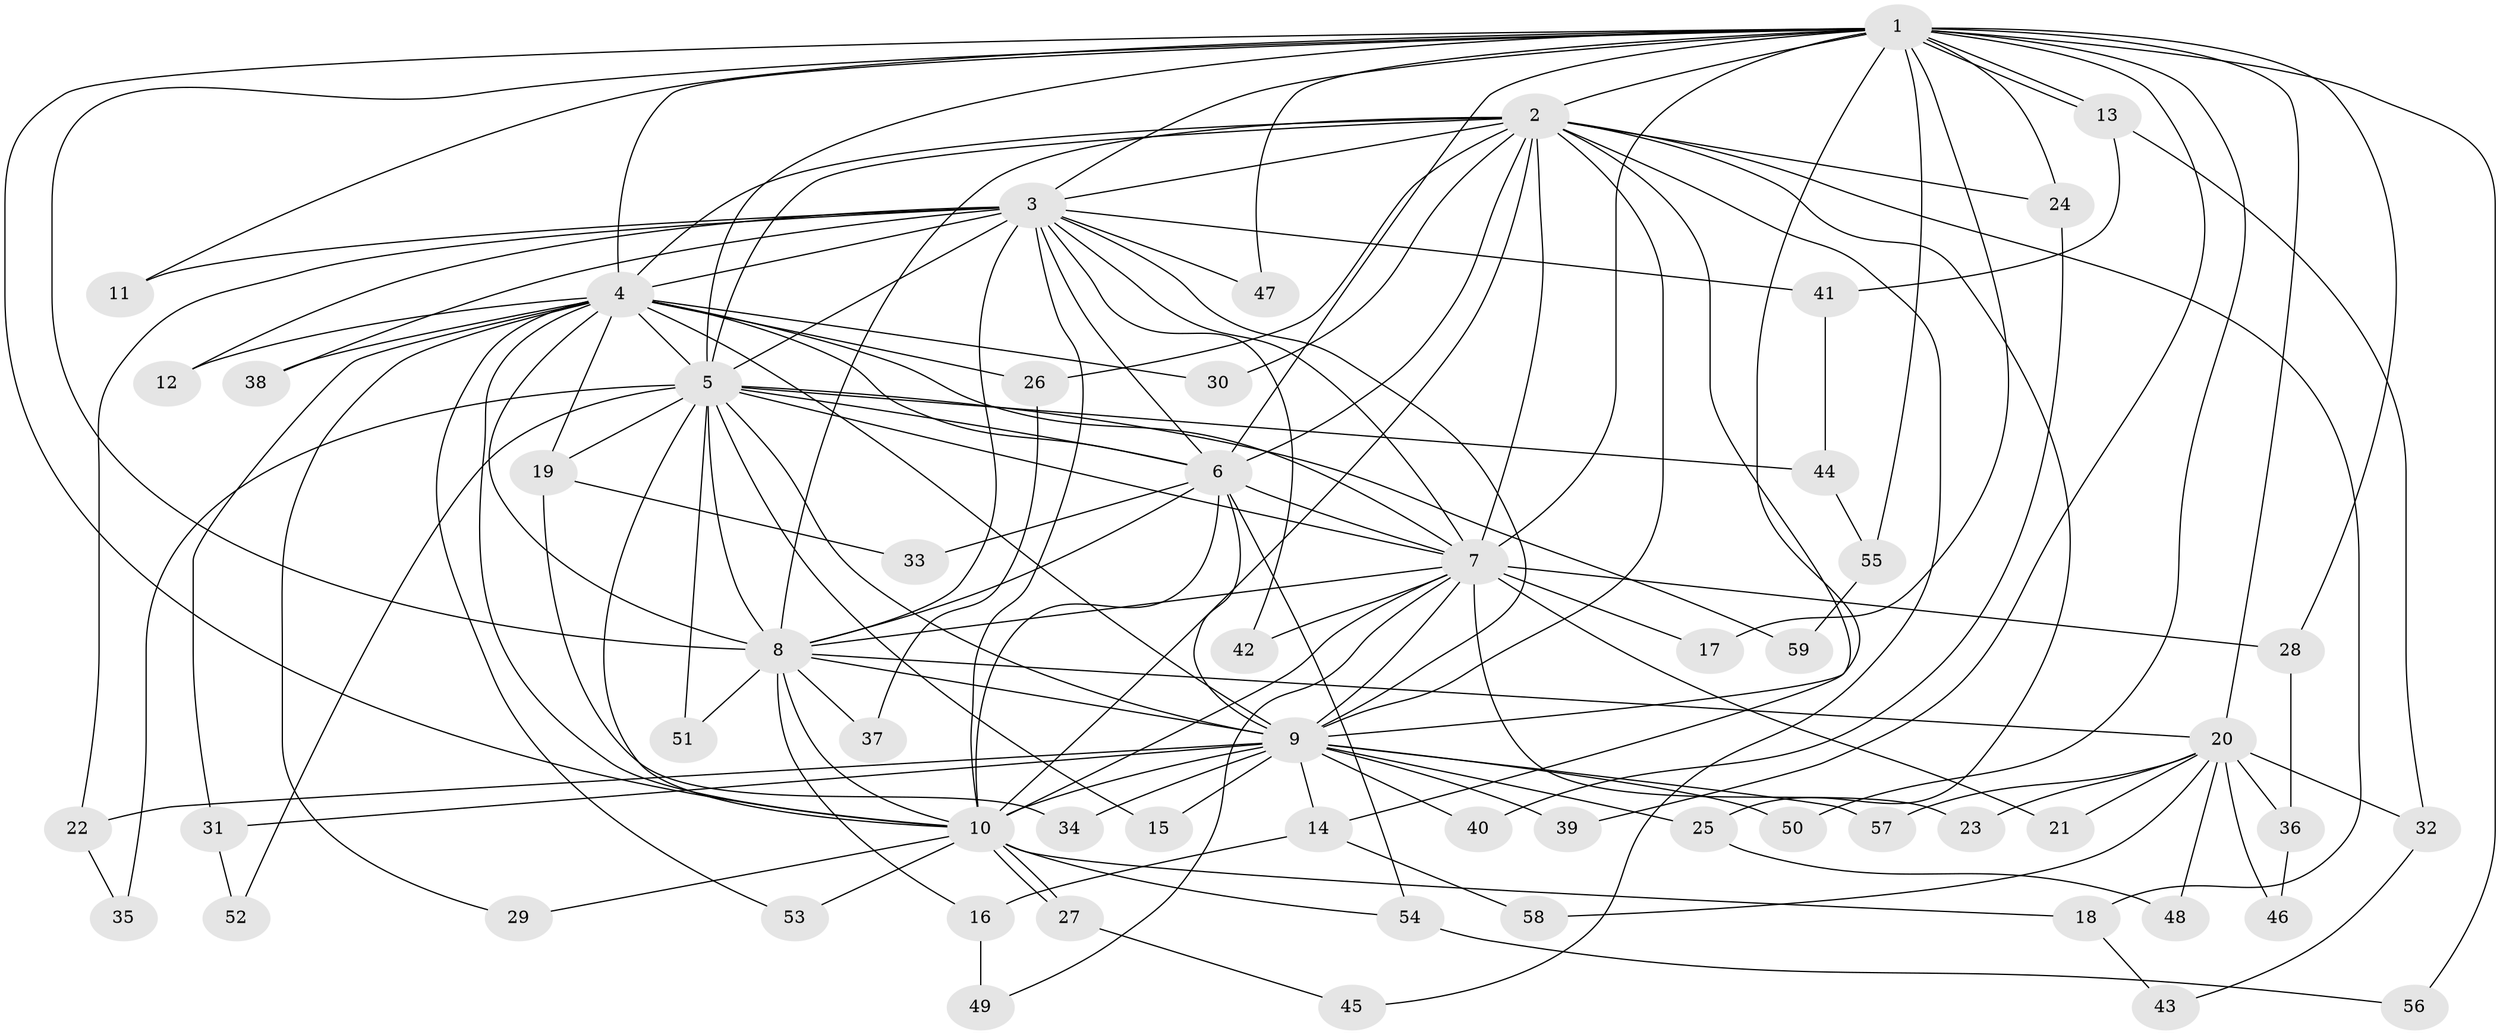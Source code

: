 // Generated by graph-tools (version 1.1) at 2025/01/03/09/25 03:01:18]
// undirected, 59 vertices, 143 edges
graph export_dot {
graph [start="1"]
  node [color=gray90,style=filled];
  1;
  2;
  3;
  4;
  5;
  6;
  7;
  8;
  9;
  10;
  11;
  12;
  13;
  14;
  15;
  16;
  17;
  18;
  19;
  20;
  21;
  22;
  23;
  24;
  25;
  26;
  27;
  28;
  29;
  30;
  31;
  32;
  33;
  34;
  35;
  36;
  37;
  38;
  39;
  40;
  41;
  42;
  43;
  44;
  45;
  46;
  47;
  48;
  49;
  50;
  51;
  52;
  53;
  54;
  55;
  56;
  57;
  58;
  59;
  1 -- 2;
  1 -- 3;
  1 -- 4;
  1 -- 5;
  1 -- 6;
  1 -- 7;
  1 -- 8;
  1 -- 9;
  1 -- 10;
  1 -- 11;
  1 -- 13;
  1 -- 13;
  1 -- 17;
  1 -- 20;
  1 -- 24;
  1 -- 28;
  1 -- 39;
  1 -- 47;
  1 -- 50;
  1 -- 55;
  1 -- 56;
  2 -- 3;
  2 -- 4;
  2 -- 5;
  2 -- 6;
  2 -- 7;
  2 -- 8;
  2 -- 9;
  2 -- 10;
  2 -- 14;
  2 -- 18;
  2 -- 24;
  2 -- 25;
  2 -- 26;
  2 -- 30;
  2 -- 45;
  3 -- 4;
  3 -- 5;
  3 -- 6;
  3 -- 7;
  3 -- 8;
  3 -- 9;
  3 -- 10;
  3 -- 11;
  3 -- 12;
  3 -- 22;
  3 -- 38;
  3 -- 41;
  3 -- 42;
  3 -- 47;
  4 -- 5;
  4 -- 6;
  4 -- 7;
  4 -- 8;
  4 -- 9;
  4 -- 10;
  4 -- 12;
  4 -- 19;
  4 -- 26;
  4 -- 29;
  4 -- 30;
  4 -- 31;
  4 -- 38;
  4 -- 53;
  5 -- 6;
  5 -- 7;
  5 -- 8;
  5 -- 9;
  5 -- 10;
  5 -- 15;
  5 -- 19;
  5 -- 35;
  5 -- 44;
  5 -- 51;
  5 -- 52;
  5 -- 59;
  6 -- 7;
  6 -- 8;
  6 -- 9;
  6 -- 10;
  6 -- 33;
  6 -- 54;
  7 -- 8;
  7 -- 9;
  7 -- 10;
  7 -- 17;
  7 -- 21;
  7 -- 23;
  7 -- 28;
  7 -- 42;
  7 -- 49;
  8 -- 9;
  8 -- 10;
  8 -- 16;
  8 -- 20;
  8 -- 37;
  8 -- 51;
  9 -- 10;
  9 -- 14;
  9 -- 15;
  9 -- 22;
  9 -- 25;
  9 -- 31;
  9 -- 34;
  9 -- 39;
  9 -- 40;
  9 -- 50;
  9 -- 57;
  10 -- 18;
  10 -- 27;
  10 -- 27;
  10 -- 29;
  10 -- 53;
  10 -- 54;
  13 -- 32;
  13 -- 41;
  14 -- 16;
  14 -- 58;
  16 -- 49;
  18 -- 43;
  19 -- 33;
  19 -- 34;
  20 -- 21;
  20 -- 23;
  20 -- 32;
  20 -- 36;
  20 -- 46;
  20 -- 48;
  20 -- 57;
  20 -- 58;
  22 -- 35;
  24 -- 40;
  25 -- 48;
  26 -- 37;
  27 -- 45;
  28 -- 36;
  31 -- 52;
  32 -- 43;
  36 -- 46;
  41 -- 44;
  44 -- 55;
  54 -- 56;
  55 -- 59;
}
